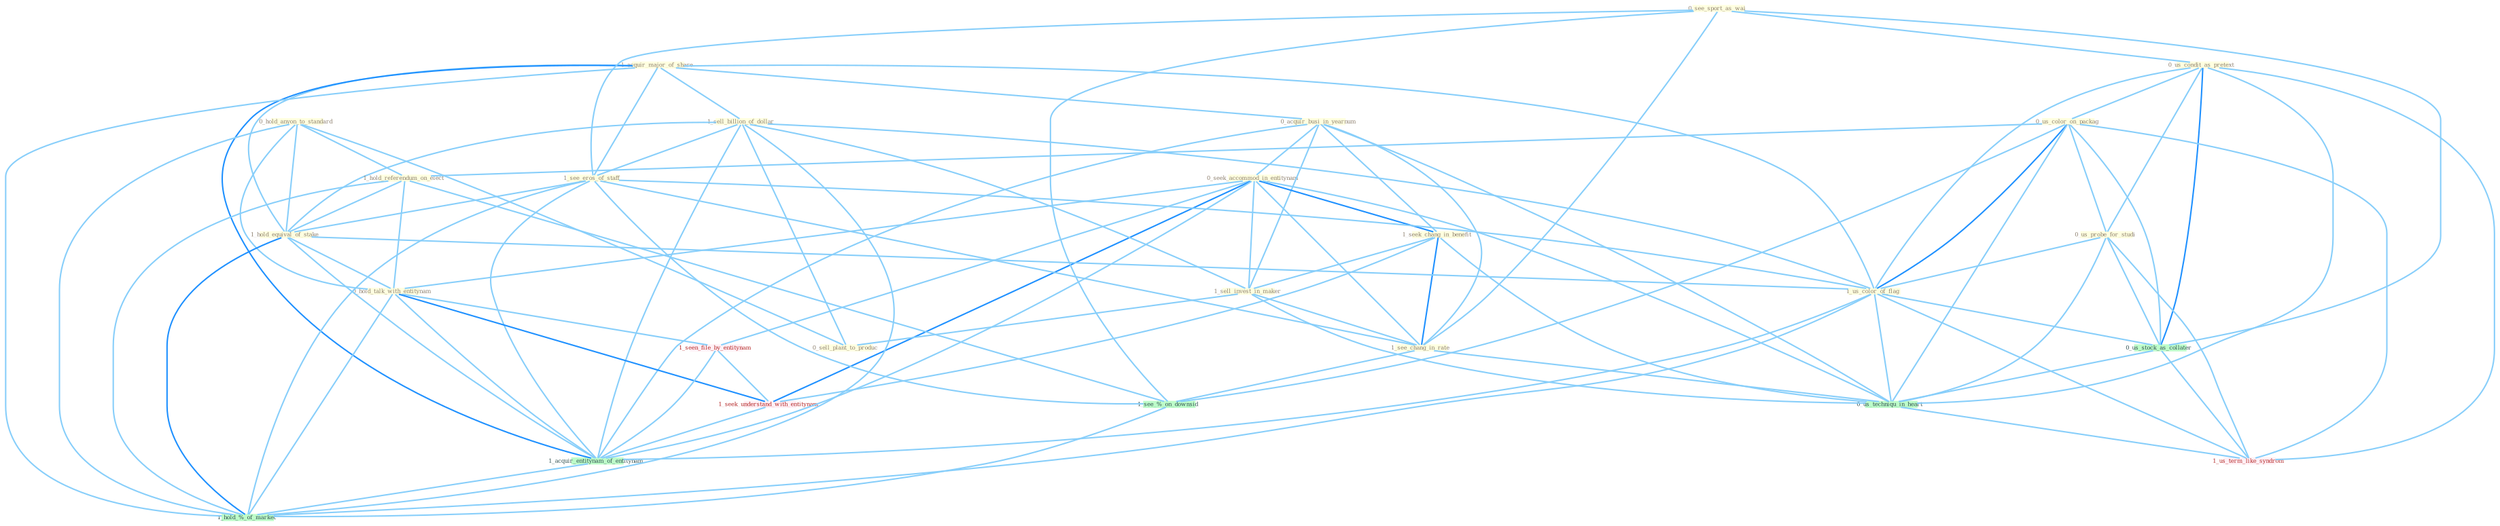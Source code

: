 Graph G{ 
    node
    [shape=polygon,style=filled,width=.5,height=.06,color="#BDFCC9",fixedsize=true,fontsize=4,
    fontcolor="#2f4f4f"];
    {node
    [color="#ffffe0", fontcolor="#8b7d6b"] "1_acquir_major_of_share " "0_acquir_busi_in_yearnum " "0_seek_accommod_in_entitynam " "1_seek_chang_in_benefit " "1_sell_billion_of_dollar " "0_hold_anyon_to_standard " "0_see_sport_as_wai " "0_us_condit_as_pretext " "0_us_color_on_packag " "1_see_eros_of_staff " "1_hold_referendum_on_elect " "1_sell_invest_in_maker " "1_hold_equival_of_stake " "0_hold_talk_with_entitynam " "0_us_probe_for_studi " "1_see_chang_in_rate " "1_us_color_of_flag " "0_sell_plant_to_produc "}
{node [color="#fff0f5", fontcolor="#b22222"] "1_seen_file_by_entitynam " "1_seek_understand_with_entitynam " "1_us_term_like_syndrom "}
edge [color="#B0E2FF"];

	"1_acquir_major_of_share " -- "0_acquir_busi_in_yearnum " [w="1", color="#87cefa" ];
	"1_acquir_major_of_share " -- "1_sell_billion_of_dollar " [w="1", color="#87cefa" ];
	"1_acquir_major_of_share " -- "1_see_eros_of_staff " [w="1", color="#87cefa" ];
	"1_acquir_major_of_share " -- "1_hold_equival_of_stake " [w="1", color="#87cefa" ];
	"1_acquir_major_of_share " -- "1_us_color_of_flag " [w="1", color="#87cefa" ];
	"1_acquir_major_of_share " -- "1_acquir_entitynam_of_entitynam " [w="2", color="#1e90ff" , len=0.8];
	"1_acquir_major_of_share " -- "1_hold_%_of_market " [w="1", color="#87cefa" ];
	"0_acquir_busi_in_yearnum " -- "0_seek_accommod_in_entitynam " [w="1", color="#87cefa" ];
	"0_acquir_busi_in_yearnum " -- "1_seek_chang_in_benefit " [w="1", color="#87cefa" ];
	"0_acquir_busi_in_yearnum " -- "1_sell_invest_in_maker " [w="1", color="#87cefa" ];
	"0_acquir_busi_in_yearnum " -- "1_see_chang_in_rate " [w="1", color="#87cefa" ];
	"0_acquir_busi_in_yearnum " -- "1_acquir_entitynam_of_entitynam " [w="1", color="#87cefa" ];
	"0_acquir_busi_in_yearnum " -- "0_us_techniqu_in_heart " [w="1", color="#87cefa" ];
	"0_seek_accommod_in_entitynam " -- "1_seek_chang_in_benefit " [w="2", color="#1e90ff" , len=0.8];
	"0_seek_accommod_in_entitynam " -- "1_sell_invest_in_maker " [w="1", color="#87cefa" ];
	"0_seek_accommod_in_entitynam " -- "0_hold_talk_with_entitynam " [w="1", color="#87cefa" ];
	"0_seek_accommod_in_entitynam " -- "1_see_chang_in_rate " [w="1", color="#87cefa" ];
	"0_seek_accommod_in_entitynam " -- "1_seen_file_by_entitynam " [w="1", color="#87cefa" ];
	"0_seek_accommod_in_entitynam " -- "1_seek_understand_with_entitynam " [w="2", color="#1e90ff" , len=0.8];
	"0_seek_accommod_in_entitynam " -- "1_acquir_entitynam_of_entitynam " [w="1", color="#87cefa" ];
	"0_seek_accommod_in_entitynam " -- "0_us_techniqu_in_heart " [w="1", color="#87cefa" ];
	"1_seek_chang_in_benefit " -- "1_sell_invest_in_maker " [w="1", color="#87cefa" ];
	"1_seek_chang_in_benefit " -- "1_see_chang_in_rate " [w="2", color="#1e90ff" , len=0.8];
	"1_seek_chang_in_benefit " -- "1_seek_understand_with_entitynam " [w="1", color="#87cefa" ];
	"1_seek_chang_in_benefit " -- "0_us_techniqu_in_heart " [w="1", color="#87cefa" ];
	"1_sell_billion_of_dollar " -- "1_see_eros_of_staff " [w="1", color="#87cefa" ];
	"1_sell_billion_of_dollar " -- "1_sell_invest_in_maker " [w="1", color="#87cefa" ];
	"1_sell_billion_of_dollar " -- "1_hold_equival_of_stake " [w="1", color="#87cefa" ];
	"1_sell_billion_of_dollar " -- "1_us_color_of_flag " [w="1", color="#87cefa" ];
	"1_sell_billion_of_dollar " -- "0_sell_plant_to_produc " [w="1", color="#87cefa" ];
	"1_sell_billion_of_dollar " -- "1_acquir_entitynam_of_entitynam " [w="1", color="#87cefa" ];
	"1_sell_billion_of_dollar " -- "1_hold_%_of_market " [w="1", color="#87cefa" ];
	"0_hold_anyon_to_standard " -- "1_hold_referendum_on_elect " [w="1", color="#87cefa" ];
	"0_hold_anyon_to_standard " -- "1_hold_equival_of_stake " [w="1", color="#87cefa" ];
	"0_hold_anyon_to_standard " -- "0_hold_talk_with_entitynam " [w="1", color="#87cefa" ];
	"0_hold_anyon_to_standard " -- "0_sell_plant_to_produc " [w="1", color="#87cefa" ];
	"0_hold_anyon_to_standard " -- "1_hold_%_of_market " [w="1", color="#87cefa" ];
	"0_see_sport_as_wai " -- "0_us_condit_as_pretext " [w="1", color="#87cefa" ];
	"0_see_sport_as_wai " -- "1_see_eros_of_staff " [w="1", color="#87cefa" ];
	"0_see_sport_as_wai " -- "1_see_chang_in_rate " [w="1", color="#87cefa" ];
	"0_see_sport_as_wai " -- "0_us_stock_as_collater " [w="1", color="#87cefa" ];
	"0_see_sport_as_wai " -- "1_see_%_on_downsid " [w="1", color="#87cefa" ];
	"0_us_condit_as_pretext " -- "0_us_color_on_packag " [w="1", color="#87cefa" ];
	"0_us_condit_as_pretext " -- "0_us_probe_for_studi " [w="1", color="#87cefa" ];
	"0_us_condit_as_pretext " -- "1_us_color_of_flag " [w="1", color="#87cefa" ];
	"0_us_condit_as_pretext " -- "0_us_stock_as_collater " [w="2", color="#1e90ff" , len=0.8];
	"0_us_condit_as_pretext " -- "0_us_techniqu_in_heart " [w="1", color="#87cefa" ];
	"0_us_condit_as_pretext " -- "1_us_term_like_syndrom " [w="1", color="#87cefa" ];
	"0_us_color_on_packag " -- "1_hold_referendum_on_elect " [w="1", color="#87cefa" ];
	"0_us_color_on_packag " -- "0_us_probe_for_studi " [w="1", color="#87cefa" ];
	"0_us_color_on_packag " -- "1_us_color_of_flag " [w="2", color="#1e90ff" , len=0.8];
	"0_us_color_on_packag " -- "0_us_stock_as_collater " [w="1", color="#87cefa" ];
	"0_us_color_on_packag " -- "0_us_techniqu_in_heart " [w="1", color="#87cefa" ];
	"0_us_color_on_packag " -- "1_see_%_on_downsid " [w="1", color="#87cefa" ];
	"0_us_color_on_packag " -- "1_us_term_like_syndrom " [w="1", color="#87cefa" ];
	"1_see_eros_of_staff " -- "1_hold_equival_of_stake " [w="1", color="#87cefa" ];
	"1_see_eros_of_staff " -- "1_see_chang_in_rate " [w="1", color="#87cefa" ];
	"1_see_eros_of_staff " -- "1_us_color_of_flag " [w="1", color="#87cefa" ];
	"1_see_eros_of_staff " -- "1_acquir_entitynam_of_entitynam " [w="1", color="#87cefa" ];
	"1_see_eros_of_staff " -- "1_see_%_on_downsid " [w="1", color="#87cefa" ];
	"1_see_eros_of_staff " -- "1_hold_%_of_market " [w="1", color="#87cefa" ];
	"1_hold_referendum_on_elect " -- "1_hold_equival_of_stake " [w="1", color="#87cefa" ];
	"1_hold_referendum_on_elect " -- "0_hold_talk_with_entitynam " [w="1", color="#87cefa" ];
	"1_hold_referendum_on_elect " -- "1_see_%_on_downsid " [w="1", color="#87cefa" ];
	"1_hold_referendum_on_elect " -- "1_hold_%_of_market " [w="1", color="#87cefa" ];
	"1_sell_invest_in_maker " -- "1_see_chang_in_rate " [w="1", color="#87cefa" ];
	"1_sell_invest_in_maker " -- "0_sell_plant_to_produc " [w="1", color="#87cefa" ];
	"1_sell_invest_in_maker " -- "0_us_techniqu_in_heart " [w="1", color="#87cefa" ];
	"1_hold_equival_of_stake " -- "0_hold_talk_with_entitynam " [w="1", color="#87cefa" ];
	"1_hold_equival_of_stake " -- "1_us_color_of_flag " [w="1", color="#87cefa" ];
	"1_hold_equival_of_stake " -- "1_acquir_entitynam_of_entitynam " [w="1", color="#87cefa" ];
	"1_hold_equival_of_stake " -- "1_hold_%_of_market " [w="2", color="#1e90ff" , len=0.8];
	"0_hold_talk_with_entitynam " -- "1_seen_file_by_entitynam " [w="1", color="#87cefa" ];
	"0_hold_talk_with_entitynam " -- "1_seek_understand_with_entitynam " [w="2", color="#1e90ff" , len=0.8];
	"0_hold_talk_with_entitynam " -- "1_acquir_entitynam_of_entitynam " [w="1", color="#87cefa" ];
	"0_hold_talk_with_entitynam " -- "1_hold_%_of_market " [w="1", color="#87cefa" ];
	"0_us_probe_for_studi " -- "1_us_color_of_flag " [w="1", color="#87cefa" ];
	"0_us_probe_for_studi " -- "0_us_stock_as_collater " [w="1", color="#87cefa" ];
	"0_us_probe_for_studi " -- "0_us_techniqu_in_heart " [w="1", color="#87cefa" ];
	"0_us_probe_for_studi " -- "1_us_term_like_syndrom " [w="1", color="#87cefa" ];
	"1_see_chang_in_rate " -- "0_us_techniqu_in_heart " [w="1", color="#87cefa" ];
	"1_see_chang_in_rate " -- "1_see_%_on_downsid " [w="1", color="#87cefa" ];
	"1_us_color_of_flag " -- "0_us_stock_as_collater " [w="1", color="#87cefa" ];
	"1_us_color_of_flag " -- "1_acquir_entitynam_of_entitynam " [w="1", color="#87cefa" ];
	"1_us_color_of_flag " -- "0_us_techniqu_in_heart " [w="1", color="#87cefa" ];
	"1_us_color_of_flag " -- "1_us_term_like_syndrom " [w="1", color="#87cefa" ];
	"1_us_color_of_flag " -- "1_hold_%_of_market " [w="1", color="#87cefa" ];
	"1_seen_file_by_entitynam " -- "1_seek_understand_with_entitynam " [w="1", color="#87cefa" ];
	"1_seen_file_by_entitynam " -- "1_acquir_entitynam_of_entitynam " [w="1", color="#87cefa" ];
	"0_us_stock_as_collater " -- "0_us_techniqu_in_heart " [w="1", color="#87cefa" ];
	"0_us_stock_as_collater " -- "1_us_term_like_syndrom " [w="1", color="#87cefa" ];
	"1_seek_understand_with_entitynam " -- "1_acquir_entitynam_of_entitynam " [w="1", color="#87cefa" ];
	"1_acquir_entitynam_of_entitynam " -- "1_hold_%_of_market " [w="1", color="#87cefa" ];
	"0_us_techniqu_in_heart " -- "1_us_term_like_syndrom " [w="1", color="#87cefa" ];
	"1_see_%_on_downsid " -- "1_hold_%_of_market " [w="1", color="#87cefa" ];
}